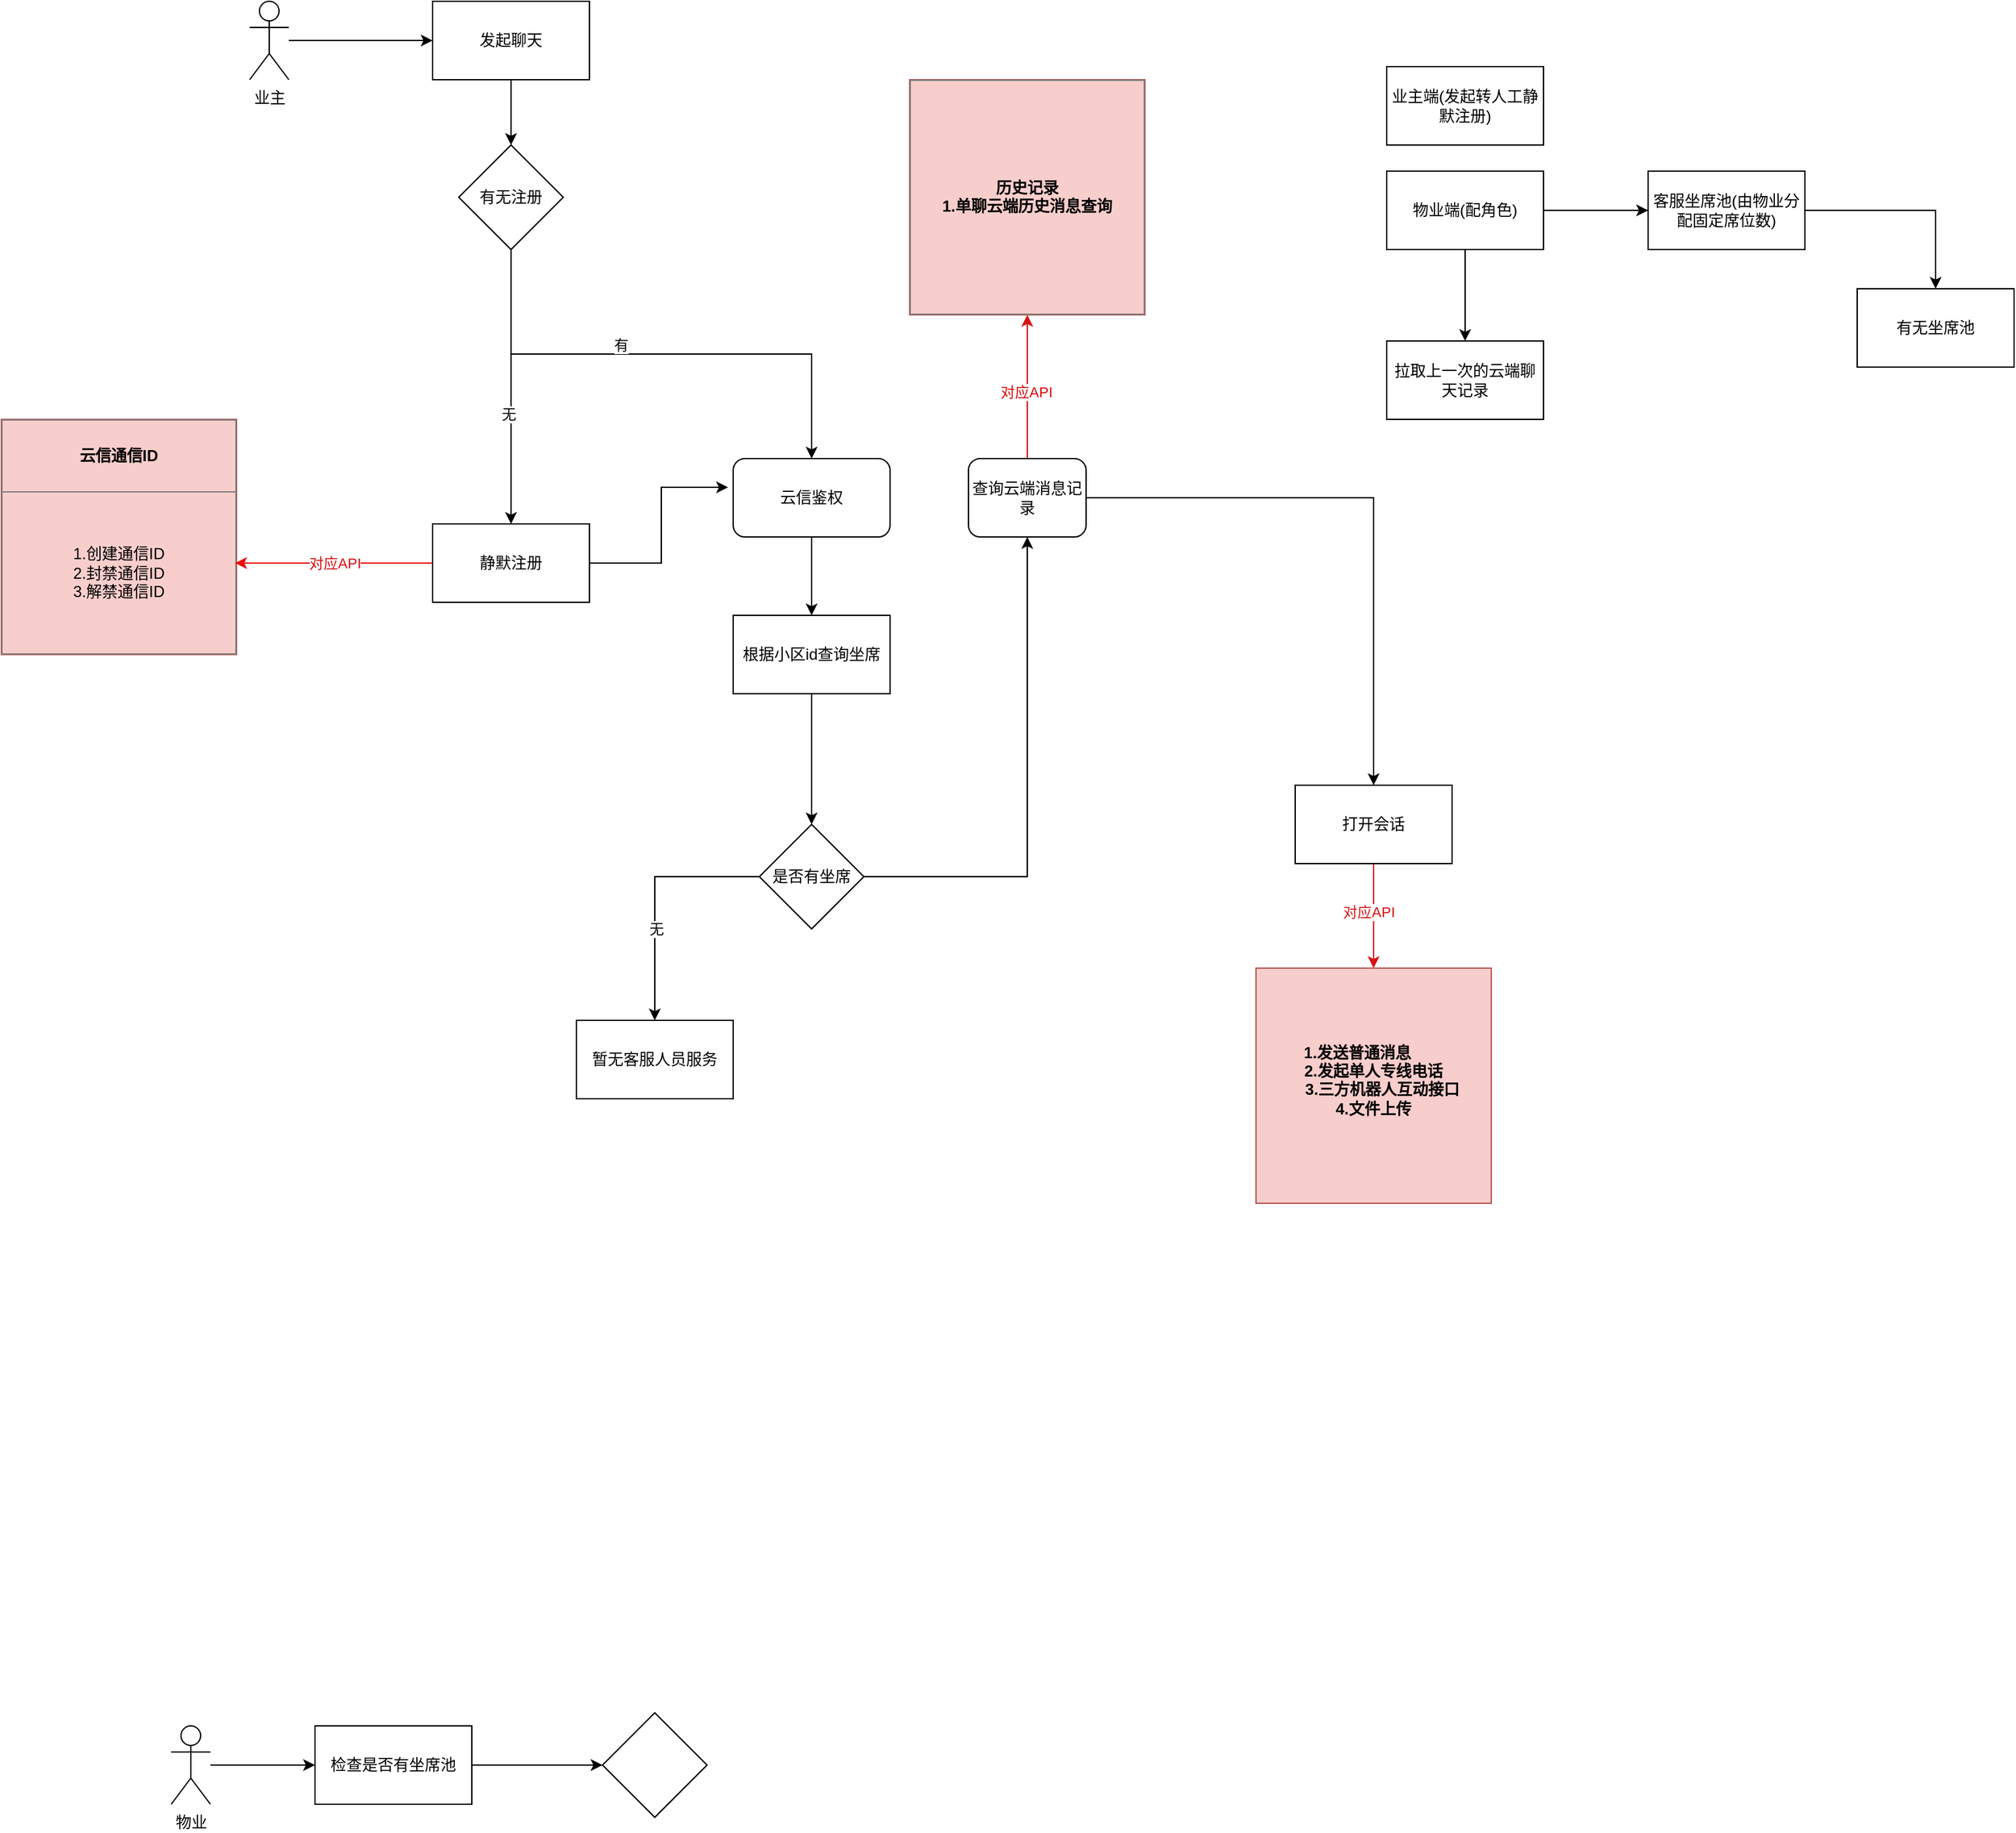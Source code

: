 <mxfile version="24.2.5" type="github">
  <diagram id="prtHgNgQTEPvFCAcTncT" name="Page-1">
    <mxGraphModel dx="2133" dy="801" grid="1" gridSize="10" guides="1" tooltips="1" connect="1" arrows="1" fold="1" page="1" pageScale="1" pageWidth="827" pageHeight="1169" math="0" shadow="0">
      <root>
        <mxCell id="0" />
        <mxCell id="1" parent="0" />
        <mxCell id="Krxz8VrOtXeD-Itm55rz-2" value="&lt;table border=&quot;1&quot; width=&quot;100%&quot; height=&quot;100%&quot; cellpadding=&quot;4&quot; style=&quot;width:100%;height:100%;border-collapse:collapse;&quot;&gt;&lt;tbody&gt;&lt;tr&gt;&lt;th align=&quot;center&quot;&gt;云信通信ID&lt;/th&gt;&lt;/tr&gt;&lt;tr&gt;&lt;td align=&quot;center&quot;&gt;1.创建通信ID&lt;br&gt;2.封禁通信ID&lt;br&gt;3.解禁通信ID&lt;/td&gt;&lt;/tr&gt;&lt;/tbody&gt;&lt;/table&gt;" style="text;html=1;whiteSpace=wrap;strokeColor=#b85450;fillColor=#f8cecc;overflow=fill;" vertex="1" parent="1">
          <mxGeometry x="-720" y="330" width="180" height="180" as="geometry" />
        </mxCell>
        <mxCell id="Krxz8VrOtXeD-Itm55rz-5" value="业主端(发起转人工静默注册)" style="whiteSpace=wrap;html=1;" vertex="1" parent="1">
          <mxGeometry x="340" y="60" width="120" height="60" as="geometry" />
        </mxCell>
        <mxCell id="Krxz8VrOtXeD-Itm55rz-10" value="" style="edgeStyle=orthogonalEdgeStyle;rounded=0;orthogonalLoop=1;jettySize=auto;html=1;" edge="1" parent="1" source="Krxz8VrOtXeD-Itm55rz-7" target="Krxz8VrOtXeD-Itm55rz-9">
          <mxGeometry relative="1" as="geometry" />
        </mxCell>
        <mxCell id="Krxz8VrOtXeD-Itm55rz-17" value="" style="edgeStyle=orthogonalEdgeStyle;rounded=0;orthogonalLoop=1;jettySize=auto;html=1;" edge="1" parent="1" source="Krxz8VrOtXeD-Itm55rz-7" target="Krxz8VrOtXeD-Itm55rz-16">
          <mxGeometry relative="1" as="geometry" />
        </mxCell>
        <mxCell id="Krxz8VrOtXeD-Itm55rz-19" value="" style="edgeStyle=orthogonalEdgeStyle;rounded=0;orthogonalLoop=1;jettySize=auto;html=1;" edge="1" parent="1" source="Krxz8VrOtXeD-Itm55rz-7" target="Krxz8VrOtXeD-Itm55rz-18">
          <mxGeometry relative="1" as="geometry" />
        </mxCell>
        <mxCell id="Krxz8VrOtXeD-Itm55rz-7" value="物业端(配角色)" style="whiteSpace=wrap;html=1;" vertex="1" parent="1">
          <mxGeometry x="340" y="140" width="120" height="60" as="geometry" />
        </mxCell>
        <mxCell id="Krxz8VrOtXeD-Itm55rz-9" value="客服坐席池(由物业分配固定席位数)" style="whiteSpace=wrap;html=1;" vertex="1" parent="1">
          <mxGeometry x="540" y="140" width="120" height="60" as="geometry" />
        </mxCell>
        <mxCell id="Krxz8VrOtXeD-Itm55rz-16" value="有无坐席池" style="whiteSpace=wrap;html=1;" vertex="1" parent="1">
          <mxGeometry x="700" y="230" width="120" height="60" as="geometry" />
        </mxCell>
        <mxCell id="Krxz8VrOtXeD-Itm55rz-18" value="拉取上一次的云端聊天记录" style="whiteSpace=wrap;html=1;" vertex="1" parent="1">
          <mxGeometry x="340" y="270" width="120" height="60" as="geometry" />
        </mxCell>
        <mxCell id="Krxz8VrOtXeD-Itm55rz-23" value="" style="edgeStyle=orthogonalEdgeStyle;rounded=0;orthogonalLoop=1;jettySize=auto;html=1;" edge="1" parent="1" source="Krxz8VrOtXeD-Itm55rz-20" target="Krxz8VrOtXeD-Itm55rz-22">
          <mxGeometry relative="1" as="geometry" />
        </mxCell>
        <mxCell id="Krxz8VrOtXeD-Itm55rz-20" value="业主" style="shape=umlActor;verticalLabelPosition=bottom;verticalAlign=top;html=1;outlineConnect=0;" vertex="1" parent="1">
          <mxGeometry x="-530" y="10" width="30" height="60" as="geometry" />
        </mxCell>
        <mxCell id="Krxz8VrOtXeD-Itm55rz-22" value="发起聊天" style="whiteSpace=wrap;html=1;verticalAlign=middle;" vertex="1" parent="1">
          <mxGeometry x="-390" y="10" width="120" height="60" as="geometry" />
        </mxCell>
        <mxCell id="Krxz8VrOtXeD-Itm55rz-27" value="" style="edgeStyle=orthogonalEdgeStyle;rounded=0;orthogonalLoop=1;jettySize=auto;html=1;" edge="1" parent="1" source="Krxz8VrOtXeD-Itm55rz-24" target="Krxz8VrOtXeD-Itm55rz-26">
          <mxGeometry relative="1" as="geometry" />
        </mxCell>
        <mxCell id="Krxz8VrOtXeD-Itm55rz-68" value="无" style="edgeLabel;html=1;align=center;verticalAlign=middle;resizable=0;points=[];" vertex="1" connectable="0" parent="Krxz8VrOtXeD-Itm55rz-27">
          <mxGeometry x="0.2" y="-2" relative="1" as="geometry">
            <mxPoint as="offset" />
          </mxGeometry>
        </mxCell>
        <mxCell id="Krxz8VrOtXeD-Itm55rz-31" style="edgeStyle=orthogonalEdgeStyle;rounded=0;orthogonalLoop=1;jettySize=auto;html=1;exitX=1;exitY=0.5;exitDx=0;exitDy=0;" edge="1" parent="1" source="Krxz8VrOtXeD-Itm55rz-24">
          <mxGeometry relative="1" as="geometry">
            <mxPoint x="-100" y="360" as="targetPoint" />
            <Array as="points">
              <mxPoint x="-330" y="160" />
              <mxPoint x="-330" y="280" />
              <mxPoint x="-100" y="280" />
            </Array>
          </mxGeometry>
        </mxCell>
        <mxCell id="Krxz8VrOtXeD-Itm55rz-32" value="有" style="edgeLabel;html=1;align=center;verticalAlign=middle;resizable=0;points=[];" vertex="1" connectable="0" parent="Krxz8VrOtXeD-Itm55rz-31">
          <mxGeometry x="-0.342" y="-2" relative="1" as="geometry">
            <mxPoint x="86" y="-2" as="offset" />
          </mxGeometry>
        </mxCell>
        <mxCell id="Krxz8VrOtXeD-Itm55rz-24" value="&lt;div style=&quot;text-align: justify;&quot;&gt;&lt;span style=&quot;background-color: initial;&quot;&gt;有无注册&lt;/span&gt;&lt;/div&gt;" style="rhombus;whiteSpace=wrap;html=1;verticalAlign=middle;" vertex="1" parent="1">
          <mxGeometry x="-370" y="120" width="80" height="80" as="geometry" />
        </mxCell>
        <mxCell id="Krxz8VrOtXeD-Itm55rz-71" value="" style="edgeStyle=orthogonalEdgeStyle;rounded=0;orthogonalLoop=1;jettySize=auto;html=1;entryX=-0.033;entryY=0.367;entryDx=0;entryDy=0;entryPerimeter=0;" edge="1" parent="1" source="Krxz8VrOtXeD-Itm55rz-26" target="Krxz8VrOtXeD-Itm55rz-72">
          <mxGeometry relative="1" as="geometry">
            <mxPoint x="-140" y="390" as="targetPoint" />
          </mxGeometry>
        </mxCell>
        <mxCell id="Krxz8VrOtXeD-Itm55rz-26" value="静默注册" style="whiteSpace=wrap;html=1;" vertex="1" parent="1">
          <mxGeometry x="-390" y="410" width="120" height="60" as="geometry" />
        </mxCell>
        <mxCell id="Krxz8VrOtXeD-Itm55rz-45" style="edgeStyle=orthogonalEdgeStyle;rounded=0;orthogonalLoop=1;jettySize=auto;html=1;" edge="1" parent="1" source="Krxz8VrOtXeD-Itm55rz-48" target="Krxz8VrOtXeD-Itm55rz-34">
          <mxGeometry relative="1" as="geometry" />
        </mxCell>
        <mxCell id="Krxz8VrOtXeD-Itm55rz-49" value="" style="edgeStyle=orthogonalEdgeStyle;rounded=0;orthogonalLoop=1;jettySize=auto;html=1;" edge="1" parent="1" source="Krxz8VrOtXeD-Itm55rz-29" target="Krxz8VrOtXeD-Itm55rz-48">
          <mxGeometry relative="1" as="geometry" />
        </mxCell>
        <mxCell id="Krxz8VrOtXeD-Itm55rz-29" value="根据小区id查询坐席" style="whiteSpace=wrap;html=1;" vertex="1" parent="1">
          <mxGeometry x="-160" y="480" width="120" height="60" as="geometry" />
        </mxCell>
        <mxCell id="Krxz8VrOtXeD-Itm55rz-44" style="edgeStyle=orthogonalEdgeStyle;rounded=0;orthogonalLoop=1;jettySize=auto;html=1;" edge="1" parent="1" source="Krxz8VrOtXeD-Itm55rz-34" target="Krxz8VrOtXeD-Itm55rz-42">
          <mxGeometry relative="1" as="geometry" />
        </mxCell>
        <mxCell id="Krxz8VrOtXeD-Itm55rz-58" style="edgeStyle=orthogonalEdgeStyle;rounded=0;orthogonalLoop=1;jettySize=auto;html=1;exitX=0.5;exitY=0;exitDx=0;exitDy=0;strokeColor=#d81313;" edge="1" parent="1" source="Krxz8VrOtXeD-Itm55rz-34" target="Krxz8VrOtXeD-Itm55rz-57">
          <mxGeometry relative="1" as="geometry" />
        </mxCell>
        <mxCell id="Krxz8VrOtXeD-Itm55rz-62" value="对应API" style="edgeLabel;html=1;align=center;verticalAlign=middle;resizable=0;points=[];fontColor=#d50b0b;" vertex="1" connectable="0" parent="Krxz8VrOtXeD-Itm55rz-58">
          <mxGeometry x="-0.073" y="1" relative="1" as="geometry">
            <mxPoint as="offset" />
          </mxGeometry>
        </mxCell>
        <mxCell id="Krxz8VrOtXeD-Itm55rz-34" value="查询云端消息记录" style="rounded=1;whiteSpace=wrap;html=1;" vertex="1" parent="1">
          <mxGeometry x="20" y="360" width="90" height="60" as="geometry" />
        </mxCell>
        <mxCell id="Krxz8VrOtXeD-Itm55rz-38" value="" style="edgeStyle=orthogonalEdgeStyle;rounded=0;orthogonalLoop=1;jettySize=auto;html=1;" edge="1" parent="1" source="Krxz8VrOtXeD-Itm55rz-36" target="Krxz8VrOtXeD-Itm55rz-37">
          <mxGeometry relative="1" as="geometry" />
        </mxCell>
        <mxCell id="Krxz8VrOtXeD-Itm55rz-36" value="物业" style="shape=umlActor;verticalLabelPosition=bottom;verticalAlign=top;html=1;outlineConnect=0;" vertex="1" parent="1">
          <mxGeometry x="-590" y="1330" width="30" height="60" as="geometry" />
        </mxCell>
        <mxCell id="Krxz8VrOtXeD-Itm55rz-40" value="" style="edgeStyle=orthogonalEdgeStyle;rounded=0;orthogonalLoop=1;jettySize=auto;html=1;" edge="1" parent="1" source="Krxz8VrOtXeD-Itm55rz-37" target="Krxz8VrOtXeD-Itm55rz-39">
          <mxGeometry relative="1" as="geometry" />
        </mxCell>
        <mxCell id="Krxz8VrOtXeD-Itm55rz-37" value="检查是否有坐席池" style="whiteSpace=wrap;html=1;verticalAlign=middle;" vertex="1" parent="1">
          <mxGeometry x="-480" y="1330" width="120" height="60" as="geometry" />
        </mxCell>
        <mxCell id="Krxz8VrOtXeD-Itm55rz-39" value="" style="rhombus;whiteSpace=wrap;html=1;" vertex="1" parent="1">
          <mxGeometry x="-260" y="1320" width="80" height="80" as="geometry" />
        </mxCell>
        <mxCell id="Krxz8VrOtXeD-Itm55rz-60" value="" style="edgeStyle=orthogonalEdgeStyle;rounded=0;orthogonalLoop=1;jettySize=auto;html=1;strokeColor=#d91212;" edge="1" parent="1" source="Krxz8VrOtXeD-Itm55rz-42">
          <mxGeometry relative="1" as="geometry">
            <mxPoint x="330" y="750" as="targetPoint" />
          </mxGeometry>
        </mxCell>
        <mxCell id="Krxz8VrOtXeD-Itm55rz-63" value="&lt;font color=&quot;#d41616&quot;&gt;对应API&lt;/font&gt;" style="edgeLabel;html=1;align=center;verticalAlign=middle;resizable=0;points=[];" vertex="1" connectable="0" parent="Krxz8VrOtXeD-Itm55rz-60">
          <mxGeometry x="-0.081" y="-4" relative="1" as="geometry">
            <mxPoint as="offset" />
          </mxGeometry>
        </mxCell>
        <mxCell id="Krxz8VrOtXeD-Itm55rz-42" value="打开会话" style="whiteSpace=wrap;html=1;" vertex="1" parent="1">
          <mxGeometry x="270" y="610" width="120" height="60" as="geometry" />
        </mxCell>
        <mxCell id="Krxz8VrOtXeD-Itm55rz-52" value="" style="edgeStyle=orthogonalEdgeStyle;rounded=0;orthogonalLoop=1;jettySize=auto;html=1;" edge="1" parent="1" source="Krxz8VrOtXeD-Itm55rz-48" target="Krxz8VrOtXeD-Itm55rz-51">
          <mxGeometry relative="1" as="geometry" />
        </mxCell>
        <mxCell id="Krxz8VrOtXeD-Itm55rz-53" value="无" style="edgeLabel;html=1;align=center;verticalAlign=middle;resizable=0;points=[];" vertex="1" connectable="0" parent="Krxz8VrOtXeD-Itm55rz-52">
          <mxGeometry x="0.263" y="1" relative="1" as="geometry">
            <mxPoint as="offset" />
          </mxGeometry>
        </mxCell>
        <mxCell id="Krxz8VrOtXeD-Itm55rz-48" value="是否有坐席" style="rhombus;whiteSpace=wrap;html=1;" vertex="1" parent="1">
          <mxGeometry x="-140" y="640" width="80" height="80" as="geometry" />
        </mxCell>
        <mxCell id="Krxz8VrOtXeD-Itm55rz-51" value="暂无客服人员服务" style="whiteSpace=wrap;html=1;" vertex="1" parent="1">
          <mxGeometry x="-280" y="790" width="120" height="60" as="geometry" />
        </mxCell>
        <mxCell id="Krxz8VrOtXeD-Itm55rz-55" style="edgeStyle=orthogonalEdgeStyle;rounded=0;orthogonalLoop=1;jettySize=auto;html=1;exitX=0;exitY=0.5;exitDx=0;exitDy=0;entryX=0.994;entryY=0.611;entryDx=0;entryDy=0;entryPerimeter=0;fontColor=#d41616;strokeColor=#e70d0d;" edge="1" parent="1" source="Krxz8VrOtXeD-Itm55rz-26" target="Krxz8VrOtXeD-Itm55rz-2">
          <mxGeometry relative="1" as="geometry" />
        </mxCell>
        <mxCell id="Krxz8VrOtXeD-Itm55rz-56" value="&lt;font color=&quot;#d51010&quot;&gt;对应API&lt;/font&gt;" style="edgeLabel;html=1;align=center;verticalAlign=middle;resizable=0;points=[];" vertex="1" connectable="0" parent="Krxz8VrOtXeD-Itm55rz-55">
          <mxGeometry x="-0.007" relative="1" as="geometry">
            <mxPoint as="offset" />
          </mxGeometry>
        </mxCell>
        <mxCell id="Krxz8VrOtXeD-Itm55rz-57" value="&lt;table border=&quot;1&quot; width=&quot;100%&quot; height=&quot;100%&quot; cellpadding=&quot;4&quot; style=&quot;width:100%;height:100%;border-collapse:collapse;&quot;&gt;&lt;tbody&gt;&lt;tr&gt;&lt;th align=&quot;center&quot;&gt;历史记录&lt;br&gt;1.单聊云端历史消息查询&lt;br&gt;&lt;/th&gt;&lt;/tr&gt;&lt;/tbody&gt;&lt;/table&gt;" style="text;html=1;whiteSpace=wrap;strokeColor=#b85450;fillColor=#f8cecc;overflow=fill;" vertex="1" parent="1">
          <mxGeometry x="-25" y="70" width="180" height="180" as="geometry" />
        </mxCell>
        <mxCell id="Krxz8VrOtXeD-Itm55rz-61" value="&lt;div&gt;&lt;span style=&quot;font-weight: 700; text-align: center;&quot;&gt;&lt;br&gt;&lt;/span&gt;&lt;/div&gt;&lt;span style=&quot;font-weight: 700; text-align: center;&quot;&gt;&lt;div&gt;&lt;span style=&quot;font-weight: 700; text-align: center;&quot;&gt;&lt;br&gt;&lt;/span&gt;&lt;/div&gt;&lt;div&gt;&lt;span style=&quot;font-weight: 700; text-align: center;&quot;&gt;&lt;br&gt;&lt;/span&gt;&lt;/div&gt;&lt;div&gt;&lt;span style=&quot;font-weight: 700; text-align: center;&quot;&gt;&lt;br&gt;&lt;/span&gt;&lt;/div&gt;&lt;span style=&quot;white-space: pre;&quot;&gt;&#x9;&lt;/span&gt;&amp;nbsp; &amp;nbsp;1.发送普通消息&lt;/span&gt;&lt;div style=&quot;font-weight: 700; text-align: center;&quot;&gt;2.发起单人专线电话&lt;br&gt;&amp;nbsp; &amp;nbsp; 3.三方机器人互动接口&lt;/div&gt;&lt;div style=&quot;font-weight: 700; text-align: center;&quot;&gt;4.文件上传&lt;/div&gt;" style="text;html=1;whiteSpace=wrap;strokeColor=#b85450;fillColor=#f8cecc;overflow=fill;verticalAlign=middle;" vertex="1" parent="1">
          <mxGeometry x="240" y="750" width="180" height="180" as="geometry" />
        </mxCell>
        <mxCell id="Krxz8VrOtXeD-Itm55rz-67" style="edgeStyle=orthogonalEdgeStyle;rounded=0;orthogonalLoop=1;jettySize=auto;html=1;" edge="1" parent="1" source="Krxz8VrOtXeD-Itm55rz-22" target="Krxz8VrOtXeD-Itm55rz-24">
          <mxGeometry relative="1" as="geometry">
            <mxPoint x="-330" y="190" as="sourcePoint" />
          </mxGeometry>
        </mxCell>
        <mxCell id="Krxz8VrOtXeD-Itm55rz-73" style="edgeStyle=orthogonalEdgeStyle;rounded=0;orthogonalLoop=1;jettySize=auto;html=1;exitX=0.5;exitY=1;exitDx=0;exitDy=0;" edge="1" parent="1" source="Krxz8VrOtXeD-Itm55rz-72" target="Krxz8VrOtXeD-Itm55rz-29">
          <mxGeometry relative="1" as="geometry" />
        </mxCell>
        <mxCell id="Krxz8VrOtXeD-Itm55rz-72" value="云信鉴权" style="rounded=1;whiteSpace=wrap;html=1;" vertex="1" parent="1">
          <mxGeometry x="-160" y="360" width="120" height="60" as="geometry" />
        </mxCell>
      </root>
    </mxGraphModel>
  </diagram>
</mxfile>
